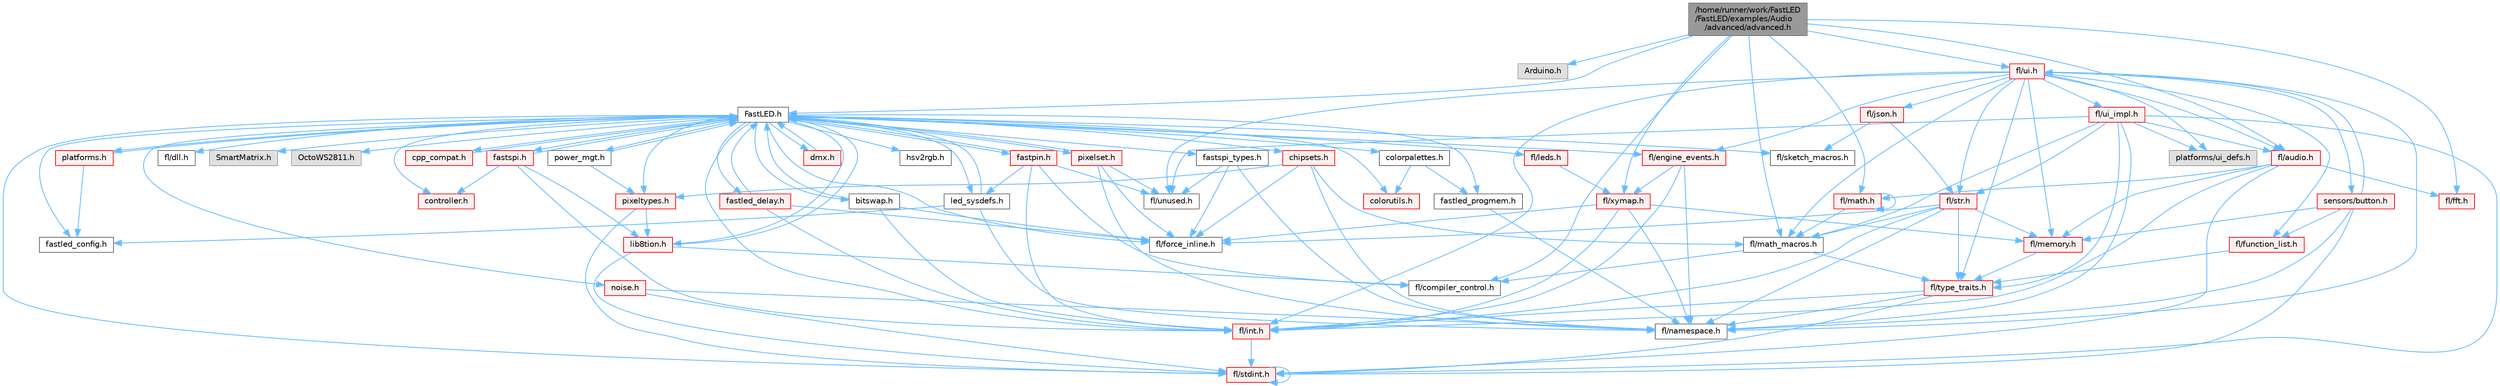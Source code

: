 digraph "/home/runner/work/FastLED/FastLED/examples/Audio/advanced/advanced.h"
{
 // INTERACTIVE_SVG=YES
 // LATEX_PDF_SIZE
  bgcolor="transparent";
  edge [fontname=Helvetica,fontsize=10,labelfontname=Helvetica,labelfontsize=10];
  node [fontname=Helvetica,fontsize=10,shape=box,height=0.2,width=0.4];
  Node1 [id="Node000001",label="/home/runner/work/FastLED\l/FastLED/examples/Audio\l/advanced/advanced.h",height=0.2,width=0.4,color="gray40", fillcolor="grey60", style="filled", fontcolor="black",tooltip=" "];
  Node1 -> Node2 [id="edge1_Node000001_Node000002",color="steelblue1",style="solid",tooltip=" "];
  Node2 [id="Node000002",label="Arduino.h",height=0.2,width=0.4,color="grey60", fillcolor="#E0E0E0", style="filled",tooltip=" "];
  Node1 -> Node3 [id="edge2_Node000001_Node000003",color="steelblue1",style="solid",tooltip=" "];
  Node3 [id="Node000003",label="FastLED.h",height=0.2,width=0.4,color="grey40", fillcolor="white", style="filled",URL="$db/d97/_fast_l_e_d_8h.html",tooltip="central include file for FastLED, defines the CFastLED class/object"];
  Node3 -> Node4 [id="edge3_Node000003_Node000004",color="steelblue1",style="solid",tooltip=" "];
  Node4 [id="Node000004",label="fl/stdint.h",height=0.2,width=0.4,color="red", fillcolor="#FFF0F0", style="filled",URL="$df/dd8/stdint_8h.html",tooltip=" "];
  Node4 -> Node4 [id="edge4_Node000004_Node000004",color="steelblue1",style="solid",tooltip=" "];
  Node3 -> Node6 [id="edge5_Node000003_Node000006",color="steelblue1",style="solid",tooltip=" "];
  Node6 [id="Node000006",label="fl/dll.h",height=0.2,width=0.4,color="grey40", fillcolor="white", style="filled",URL="$d3/d4b/dll_8h.html",tooltip="FastLED dynamic library interface - lightweight header for external callers."];
  Node3 -> Node7 [id="edge6_Node000003_Node000007",color="steelblue1",style="solid",tooltip=" "];
  Node7 [id="Node000007",label="SmartMatrix.h",height=0.2,width=0.4,color="grey60", fillcolor="#E0E0E0", style="filled",tooltip=" "];
  Node3 -> Node8 [id="edge7_Node000003_Node000008",color="steelblue1",style="solid",tooltip=" "];
  Node8 [id="Node000008",label="OctoWS2811.h",height=0.2,width=0.4,color="grey60", fillcolor="#E0E0E0", style="filled",tooltip=" "];
  Node3 -> Node9 [id="edge8_Node000003_Node000009",color="steelblue1",style="solid",tooltip=" "];
  Node9 [id="Node000009",label="fl/force_inline.h",height=0.2,width=0.4,color="grey40", fillcolor="white", style="filled",URL="$d4/d64/force__inline_8h.html",tooltip=" "];
  Node3 -> Node10 [id="edge9_Node000003_Node000010",color="steelblue1",style="solid",tooltip=" "];
  Node10 [id="Node000010",label="cpp_compat.h",height=0.2,width=0.4,color="red", fillcolor="#FFF0F0", style="filled",URL="$d9/d13/cpp__compat_8h.html",tooltip="Compatibility functions based on C++ version."];
  Node10 -> Node3 [id="edge10_Node000010_Node000003",color="steelblue1",style="solid",tooltip=" "];
  Node3 -> Node12 [id="edge11_Node000003_Node000012",color="steelblue1",style="solid",tooltip=" "];
  Node12 [id="Node000012",label="fastled_config.h",height=0.2,width=0.4,color="grey40", fillcolor="white", style="filled",URL="$d5/d11/fastled__config_8h.html",tooltip="Contains definitions that can be used to configure FastLED at compile time."];
  Node3 -> Node13 [id="edge12_Node000003_Node000013",color="steelblue1",style="solid",tooltip=" "];
  Node13 [id="Node000013",label="led_sysdefs.h",height=0.2,width=0.4,color="grey40", fillcolor="white", style="filled",URL="$d9/d3e/led__sysdefs_8h.html",tooltip="Determines which platform system definitions to include."];
  Node13 -> Node3 [id="edge13_Node000013_Node000003",color="steelblue1",style="solid",tooltip=" "];
  Node13 -> Node12 [id="edge14_Node000013_Node000012",color="steelblue1",style="solid",tooltip=" "];
  Node13 -> Node14 [id="edge15_Node000013_Node000014",color="steelblue1",style="solid",tooltip=" "];
  Node14 [id="Node000014",label="fl/namespace.h",height=0.2,width=0.4,color="grey40", fillcolor="white", style="filled",URL="$df/d2a/namespace_8h.html",tooltip="Implements the FastLED namespace macros."];
  Node3 -> Node15 [id="edge16_Node000003_Node000015",color="steelblue1",style="solid",tooltip=" "];
  Node15 [id="Node000015",label="fastled_delay.h",height=0.2,width=0.4,color="red", fillcolor="#FFF0F0", style="filled",URL="$d0/da8/fastled__delay_8h.html",tooltip="Utility functions and classes for managing delay cycles."];
  Node15 -> Node3 [id="edge17_Node000015_Node000003",color="steelblue1",style="solid",tooltip=" "];
  Node15 -> Node9 [id="edge18_Node000015_Node000009",color="steelblue1",style="solid",tooltip=" "];
  Node15 -> Node17 [id="edge19_Node000015_Node000017",color="steelblue1",style="solid",tooltip=" "];
  Node17 [id="Node000017",label="fl/int.h",height=0.2,width=0.4,color="red", fillcolor="#FFF0F0", style="filled",URL="$d3/d7e/int_8h.html",tooltip=" "];
  Node17 -> Node4 [id="edge20_Node000017_Node000004",color="steelblue1",style="solid",tooltip=" "];
  Node3 -> Node19 [id="edge21_Node000003_Node000019",color="steelblue1",style="solid",tooltip=" "];
  Node19 [id="Node000019",label="bitswap.h",height=0.2,width=0.4,color="grey40", fillcolor="white", style="filled",URL="$de/ded/bitswap_8h.html",tooltip="Functions for doing a rotation of bits/bytes used by parallel output."];
  Node19 -> Node3 [id="edge22_Node000019_Node000003",color="steelblue1",style="solid",tooltip=" "];
  Node19 -> Node9 [id="edge23_Node000019_Node000009",color="steelblue1",style="solid",tooltip=" "];
  Node19 -> Node17 [id="edge24_Node000019_Node000017",color="steelblue1",style="solid",tooltip=" "];
  Node3 -> Node20 [id="edge25_Node000003_Node000020",color="steelblue1",style="solid",tooltip=" "];
  Node20 [id="Node000020",label="controller.h",height=0.2,width=0.4,color="red", fillcolor="#FFF0F0", style="filled",URL="$d2/dd9/controller_8h.html",tooltip="deprecated: base definitions used by led controllers for writing out led data"];
  Node3 -> Node118 [id="edge26_Node000003_Node000118",color="steelblue1",style="solid",tooltip=" "];
  Node118 [id="Node000118",label="fastpin.h",height=0.2,width=0.4,color="red", fillcolor="#FFF0F0", style="filled",URL="$db/d65/fastpin_8h.html",tooltip="Class base definitions for defining fast pin access."];
  Node118 -> Node3 [id="edge27_Node000118_Node000003",color="steelblue1",style="solid",tooltip=" "];
  Node118 -> Node26 [id="edge28_Node000118_Node000026",color="steelblue1",style="solid",tooltip=" "];
  Node26 [id="Node000026",label="fl/compiler_control.h",height=0.2,width=0.4,color="grey40", fillcolor="white", style="filled",URL="$d4/d54/compiler__control_8h.html",tooltip=" "];
  Node118 -> Node13 [id="edge29_Node000118_Node000013",color="steelblue1",style="solid",tooltip=" "];
  Node118 -> Node55 [id="edge30_Node000118_Node000055",color="steelblue1",style="solid",tooltip=" "];
  Node55 [id="Node000055",label="fl/unused.h",height=0.2,width=0.4,color="grey40", fillcolor="white", style="filled",URL="$d8/d4b/unused_8h.html",tooltip=" "];
  Node118 -> Node17 [id="edge31_Node000118_Node000017",color="steelblue1",style="solid",tooltip=" "];
  Node3 -> Node119 [id="edge32_Node000003_Node000119",color="steelblue1",style="solid",tooltip=" "];
  Node119 [id="Node000119",label="fastspi_types.h",height=0.2,width=0.4,color="grey40", fillcolor="white", style="filled",URL="$d2/ddb/fastspi__types_8h.html",tooltip="Data types and constants used by SPI interfaces."];
  Node119 -> Node9 [id="edge33_Node000119_Node000009",color="steelblue1",style="solid",tooltip=" "];
  Node119 -> Node14 [id="edge34_Node000119_Node000014",color="steelblue1",style="solid",tooltip=" "];
  Node119 -> Node55 [id="edge35_Node000119_Node000055",color="steelblue1",style="solid",tooltip=" "];
  Node3 -> Node120 [id="edge36_Node000003_Node000120",color="steelblue1",style="solid",tooltip=" "];
  Node120 [id="Node000120",label="dmx.h",height=0.2,width=0.4,color="red", fillcolor="#FFF0F0", style="filled",URL="$d3/de1/dmx_8h.html",tooltip="Defines the DMX512-based LED controllers."];
  Node120 -> Node3 [id="edge37_Node000120_Node000003",color="steelblue1",style="solid",tooltip=" "];
  Node3 -> Node123 [id="edge38_Node000003_Node000123",color="steelblue1",style="solid",tooltip=" "];
  Node123 [id="Node000123",label="platforms.h",height=0.2,width=0.4,color="red", fillcolor="#FFF0F0", style="filled",URL="$da/dc9/platforms_8h.html",tooltip="Determines which platforms headers to include."];
  Node123 -> Node3 [id="edge39_Node000123_Node000003",color="steelblue1",style="solid",tooltip=" "];
  Node123 -> Node12 [id="edge40_Node000123_Node000012",color="steelblue1",style="solid",tooltip=" "];
  Node3 -> Node32 [id="edge41_Node000003_Node000032",color="steelblue1",style="solid",tooltip=" "];
  Node32 [id="Node000032",label="fastled_progmem.h",height=0.2,width=0.4,color="grey40", fillcolor="white", style="filled",URL="$df/dab/fastled__progmem_8h.html",tooltip="Wrapper definitions to allow seamless use of PROGMEM in environments that have it."];
  Node32 -> Node14 [id="edge42_Node000032_Node000014",color="steelblue1",style="solid",tooltip=" "];
  Node3 -> Node23 [id="edge43_Node000003_Node000023",color="steelblue1",style="solid",tooltip=" "];
  Node23 [id="Node000023",label="lib8tion.h",height=0.2,width=0.4,color="red", fillcolor="#FFF0F0", style="filled",URL="$df/da5/lib8tion_8h.html",tooltip="Fast, efficient 8-bit math functions specifically designed for high-performance LED programming."];
  Node23 -> Node3 [id="edge44_Node000023_Node000003",color="steelblue1",style="solid",tooltip=" "];
  Node23 -> Node26 [id="edge45_Node000023_Node000026",color="steelblue1",style="solid",tooltip=" "];
  Node23 -> Node4 [id="edge46_Node000023_Node000004",color="steelblue1",style="solid",tooltip=" "];
  Node3 -> Node22 [id="edge47_Node000003_Node000022",color="steelblue1",style="solid",tooltip=" "];
  Node22 [id="Node000022",label="pixeltypes.h",height=0.2,width=0.4,color="red", fillcolor="#FFF0F0", style="filled",URL="$d2/dba/pixeltypes_8h.html",tooltip="Includes defintions for RGB and HSV pixels."];
  Node22 -> Node4 [id="edge48_Node000022_Node000004",color="steelblue1",style="solid",tooltip=" "];
  Node22 -> Node23 [id="edge49_Node000022_Node000023",color="steelblue1",style="solid",tooltip=" "];
  Node3 -> Node79 [id="edge50_Node000003_Node000079",color="steelblue1",style="solid",tooltip=" "];
  Node79 [id="Node000079",label="hsv2rgb.h",height=0.2,width=0.4,color="grey40", fillcolor="white", style="filled",URL="$de/d9a/hsv2rgb_8h.html",tooltip="Functions to convert from the HSV colorspace to the RGB colorspace."];
  Node3 -> Node125 [id="edge51_Node000003_Node000125",color="steelblue1",style="solid",tooltip=" "];
  Node125 [id="Node000125",label="colorutils.h",height=0.2,width=0.4,color="red", fillcolor="#FFF0F0", style="filled",URL="$d1/dfb/colorutils_8h.html",tooltip=" "];
  Node3 -> Node130 [id="edge52_Node000003_Node000130",color="steelblue1",style="solid",tooltip=" "];
  Node130 [id="Node000130",label="pixelset.h",height=0.2,width=0.4,color="red", fillcolor="#FFF0F0", style="filled",URL="$d4/d46/pixelset_8h.html",tooltip="Declares classes for managing logical groups of LEDs."];
  Node130 -> Node9 [id="edge53_Node000130_Node000009",color="steelblue1",style="solid",tooltip=" "];
  Node130 -> Node14 [id="edge54_Node000130_Node000014",color="steelblue1",style="solid",tooltip=" "];
  Node130 -> Node55 [id="edge55_Node000130_Node000055",color="steelblue1",style="solid",tooltip=" "];
  Node130 -> Node3 [id="edge56_Node000130_Node000003",color="steelblue1",style="solid",tooltip=" "];
  Node3 -> Node131 [id="edge57_Node000003_Node000131",color="steelblue1",style="solid",tooltip=" "];
  Node131 [id="Node000131",label="colorpalettes.h",height=0.2,width=0.4,color="grey40", fillcolor="white", style="filled",URL="$dc/dcc/colorpalettes_8h.html",tooltip="Declarations for the predefined color palettes supplied by FastLED."];
  Node131 -> Node125 [id="edge58_Node000131_Node000125",color="steelblue1",style="solid",tooltip=" "];
  Node131 -> Node32 [id="edge59_Node000131_Node000032",color="steelblue1",style="solid",tooltip=" "];
  Node3 -> Node132 [id="edge60_Node000003_Node000132",color="steelblue1",style="solid",tooltip=" "];
  Node132 [id="Node000132",label="noise.h",height=0.2,width=0.4,color="red", fillcolor="#FFF0F0", style="filled",URL="$d1/d31/noise_8h.html",tooltip="Functions to generate and fill arrays with noise."];
  Node132 -> Node4 [id="edge61_Node000132_Node000004",color="steelblue1",style="solid",tooltip=" "];
  Node132 -> Node14 [id="edge62_Node000132_Node000014",color="steelblue1",style="solid",tooltip=" "];
  Node3 -> Node133 [id="edge63_Node000003_Node000133",color="steelblue1",style="solid",tooltip=" "];
  Node133 [id="Node000133",label="power_mgt.h",height=0.2,width=0.4,color="grey40", fillcolor="white", style="filled",URL="$dc/d5b/power__mgt_8h.html",tooltip="Functions to limit the power used by FastLED."];
  Node133 -> Node3 [id="edge64_Node000133_Node000003",color="steelblue1",style="solid",tooltip=" "];
  Node133 -> Node22 [id="edge65_Node000133_Node000022",color="steelblue1",style="solid",tooltip=" "];
  Node3 -> Node134 [id="edge66_Node000003_Node000134",color="steelblue1",style="solid",tooltip=" "];
  Node134 [id="Node000134",label="fastspi.h",height=0.2,width=0.4,color="red", fillcolor="#FFF0F0", style="filled",URL="$d6/ddc/fastspi_8h.html",tooltip="Serial peripheral interface (SPI) definitions per platform."];
  Node134 -> Node3 [id="edge67_Node000134_Node000003",color="steelblue1",style="solid",tooltip=" "];
  Node134 -> Node20 [id="edge68_Node000134_Node000020",color="steelblue1",style="solid",tooltip=" "];
  Node134 -> Node23 [id="edge69_Node000134_Node000023",color="steelblue1",style="solid",tooltip=" "];
  Node134 -> Node17 [id="edge70_Node000134_Node000017",color="steelblue1",style="solid",tooltip=" "];
  Node3 -> Node136 [id="edge71_Node000003_Node000136",color="steelblue1",style="solid",tooltip=" "];
  Node136 [id="Node000136",label="chipsets.h",height=0.2,width=0.4,color="red", fillcolor="#FFF0F0", style="filled",URL="$db/d66/chipsets_8h.html",tooltip="Contains the bulk of the definitions for the various LED chipsets supported."];
  Node136 -> Node22 [id="edge72_Node000136_Node000022",color="steelblue1",style="solid",tooltip=" "];
  Node136 -> Node9 [id="edge73_Node000136_Node000009",color="steelblue1",style="solid",tooltip=" "];
  Node136 -> Node14 [id="edge74_Node000136_Node000014",color="steelblue1",style="solid",tooltip=" "];
  Node136 -> Node39 [id="edge75_Node000136_Node000039",color="steelblue1",style="solid",tooltip=" "];
  Node39 [id="Node000039",label="fl/math_macros.h",height=0.2,width=0.4,color="grey40", fillcolor="white", style="filled",URL="$d8/db8/math__macros_8h.html",tooltip=" "];
  Node39 -> Node26 [id="edge76_Node000039_Node000026",color="steelblue1",style="solid",tooltip=" "];
  Node39 -> Node40 [id="edge77_Node000039_Node000040",color="steelblue1",style="solid",tooltip=" "];
  Node40 [id="Node000040",label="fl/type_traits.h",height=0.2,width=0.4,color="red", fillcolor="#FFF0F0", style="filled",URL="$df/d63/type__traits_8h.html",tooltip=" "];
  Node40 -> Node4 [id="edge78_Node000040_Node000004",color="steelblue1",style="solid",tooltip=" "];
  Node40 -> Node14 [id="edge79_Node000040_Node000014",color="steelblue1",style="solid",tooltip=" "];
  Node40 -> Node17 [id="edge80_Node000040_Node000017",color="steelblue1",style="solid",tooltip=" "];
  Node3 -> Node94 [id="edge81_Node000003_Node000094",color="steelblue1",style="solid",tooltip=" "];
  Node94 [id="Node000094",label="fl/engine_events.h",height=0.2,width=0.4,color="red", fillcolor="#FFF0F0", style="filled",URL="$db/dc0/engine__events_8h.html",tooltip=" "];
  Node94 -> Node14 [id="edge82_Node000094_Node000014",color="steelblue1",style="solid",tooltip=" "];
  Node94 -> Node115 [id="edge83_Node000094_Node000115",color="steelblue1",style="solid",tooltip=" "];
  Node115 [id="Node000115",label="fl/xymap.h",height=0.2,width=0.4,color="red", fillcolor="#FFF0F0", style="filled",URL="$da/d61/xymap_8h.html",tooltip=" "];
  Node115 -> Node17 [id="edge84_Node000115_Node000017",color="steelblue1",style="solid",tooltip=" "];
  Node115 -> Node14 [id="edge85_Node000115_Node000014",color="steelblue1",style="solid",tooltip=" "];
  Node115 -> Node9 [id="edge86_Node000115_Node000009",color="steelblue1",style="solid",tooltip=" "];
  Node115 -> Node42 [id="edge87_Node000115_Node000042",color="steelblue1",style="solid",tooltip=" "];
  Node42 [id="Node000042",label="fl/memory.h",height=0.2,width=0.4,color="red", fillcolor="#FFF0F0", style="filled",URL="$dc/d18/memory_8h.html",tooltip=" "];
  Node42 -> Node40 [id="edge88_Node000042_Node000040",color="steelblue1",style="solid",tooltip=" "];
  Node94 -> Node17 [id="edge89_Node000094_Node000017",color="steelblue1",style="solid",tooltip=" "];
  Node3 -> Node138 [id="edge90_Node000003_Node000138",color="steelblue1",style="solid",tooltip=" "];
  Node138 [id="Node000138",label="fl/leds.h",height=0.2,width=0.4,color="red", fillcolor="#FFF0F0", style="filled",URL="$da/d78/leds_8h.html",tooltip=" "];
  Node138 -> Node115 [id="edge91_Node000138_Node000115",color="steelblue1",style="solid",tooltip=" "];
  Node3 -> Node17 [id="edge92_Node000003_Node000017",color="steelblue1",style="solid",tooltip=" "];
  Node3 -> Node111 [id="edge93_Node000003_Node000111",color="steelblue1",style="solid",tooltip=" "];
  Node111 [id="Node000111",label="fl/sketch_macros.h",height=0.2,width=0.4,color="grey40", fillcolor="white", style="filled",URL="$d1/dbc/sketch__macros_8h.html",tooltip=" "];
  Node1 -> Node139 [id="edge94_Node000001_Node000139",color="steelblue1",style="solid",tooltip=" "];
  Node139 [id="Node000139",label="fl/ui.h",height=0.2,width=0.4,color="red", fillcolor="#FFF0F0", style="filled",URL="$d9/d3b/ui_8h.html",tooltip=" "];
  Node139 -> Node14 [id="edge95_Node000139_Node000014",color="steelblue1",style="solid",tooltip=" "];
  Node139 -> Node42 [id="edge96_Node000139_Node000042",color="steelblue1",style="solid",tooltip=" "];
  Node139 -> Node105 [id="edge97_Node000139_Node000105",color="steelblue1",style="solid",tooltip=" "];
  Node105 [id="Node000105",label="fl/json.h",height=0.2,width=0.4,color="red", fillcolor="#FFF0F0", style="filled",URL="$d7/d91/fl_2json_8h.html",tooltip="FastLED's Elegant JSON Library: fl::Json"];
  Node105 -> Node34 [id="edge98_Node000105_Node000034",color="steelblue1",style="solid",tooltip=" "];
  Node34 [id="Node000034",label="fl/str.h",height=0.2,width=0.4,color="red", fillcolor="#FFF0F0", style="filled",URL="$d1/d93/str_8h.html",tooltip=" "];
  Node34 -> Node17 [id="edge99_Node000034_Node000017",color="steelblue1",style="solid",tooltip=" "];
  Node34 -> Node39 [id="edge100_Node000034_Node000039",color="steelblue1",style="solid",tooltip=" "];
  Node34 -> Node14 [id="edge101_Node000034_Node000014",color="steelblue1",style="solid",tooltip=" "];
  Node34 -> Node42 [id="edge102_Node000034_Node000042",color="steelblue1",style="solid",tooltip=" "];
  Node34 -> Node40 [id="edge103_Node000034_Node000040",color="steelblue1",style="solid",tooltip=" "];
  Node34 -> Node9 [id="edge104_Node000034_Node000009",color="steelblue1",style="solid",tooltip=" "];
  Node105 -> Node111 [id="edge105_Node000105_Node000111",color="steelblue1",style="solid",tooltip=" "];
  Node139 -> Node34 [id="edge106_Node000139_Node000034",color="steelblue1",style="solid",tooltip=" "];
  Node139 -> Node17 [id="edge107_Node000139_Node000017",color="steelblue1",style="solid",tooltip=" "];
  Node139 -> Node140 [id="edge108_Node000139_Node000140",color="steelblue1",style="solid",tooltip=" "];
  Node140 [id="Node000140",label="fl/audio.h",height=0.2,width=0.4,color="red", fillcolor="#FFF0F0", style="filled",URL="$da/d09/audio_8h.html",tooltip=" "];
  Node140 -> Node141 [id="edge109_Node000140_Node000141",color="steelblue1",style="solid",tooltip=" "];
  Node141 [id="Node000141",label="fl/fft.h",height=0.2,width=0.4,color="red", fillcolor="#FFF0F0", style="filled",URL="$d7/d76/fft_8h.html",tooltip=" "];
  Node140 -> Node36 [id="edge110_Node000140_Node000036",color="steelblue1",style="solid",tooltip=" "];
  Node36 [id="Node000036",label="fl/math.h",height=0.2,width=0.4,color="red", fillcolor="#FFF0F0", style="filled",URL="$df/db1/math_8h.html",tooltip=" "];
  Node36 -> Node36 [id="edge111_Node000036_Node000036",color="steelblue1",style="solid",tooltip=" "];
  Node36 -> Node39 [id="edge112_Node000036_Node000039",color="steelblue1",style="solid",tooltip=" "];
  Node140 -> Node42 [id="edge113_Node000140_Node000042",color="steelblue1",style="solid",tooltip=" "];
  Node140 -> Node17 [id="edge114_Node000140_Node000017",color="steelblue1",style="solid",tooltip=" "];
  Node140 -> Node4 [id="edge115_Node000140_Node000004",color="steelblue1",style="solid",tooltip=" "];
  Node139 -> Node94 [id="edge116_Node000139_Node000094",color="steelblue1",style="solid",tooltip=" "];
  Node139 -> Node142 [id="edge117_Node000139_Node000142",color="steelblue1",style="solid",tooltip=" "];
  Node142 [id="Node000142",label="fl/function_list.h",height=0.2,width=0.4,color="red", fillcolor="#FFF0F0", style="filled",URL="$d0/d64/function__list_8h.html",tooltip=" "];
  Node142 -> Node40 [id="edge118_Node000142_Node000040",color="steelblue1",style="solid",tooltip=" "];
  Node139 -> Node39 [id="edge119_Node000139_Node000039",color="steelblue1",style="solid",tooltip=" "];
  Node139 -> Node40 [id="edge120_Node000139_Node000040",color="steelblue1",style="solid",tooltip=" "];
  Node139 -> Node143 [id="edge121_Node000139_Node000143",color="steelblue1",style="solid",tooltip=" "];
  Node143 [id="Node000143",label="fl/ui_impl.h",height=0.2,width=0.4,color="red", fillcolor="#FFF0F0", style="filled",URL="$d6/dc0/ui__impl_8h.html",tooltip=" "];
  Node143 -> Node4 [id="edge122_Node000143_Node000004",color="steelblue1",style="solid",tooltip=" "];
  Node143 -> Node140 [id="edge123_Node000143_Node000140",color="steelblue1",style="solid",tooltip=" "];
  Node143 -> Node39 [id="edge124_Node000143_Node000039",color="steelblue1",style="solid",tooltip=" "];
  Node143 -> Node14 [id="edge125_Node000143_Node000014",color="steelblue1",style="solid",tooltip=" "];
  Node143 -> Node34 [id="edge126_Node000143_Node000034",color="steelblue1",style="solid",tooltip=" "];
  Node143 -> Node40 [id="edge127_Node000143_Node000040",color="steelblue1",style="solid",tooltip=" "];
  Node143 -> Node55 [id="edge128_Node000143_Node000055",color="steelblue1",style="solid",tooltip=" "];
  Node143 -> Node144 [id="edge129_Node000143_Node000144",color="steelblue1",style="solid",tooltip=" "];
  Node144 [id="Node000144",label="platforms/ui_defs.h",height=0.2,width=0.4,color="grey60", fillcolor="#E0E0E0", style="filled",tooltip=" "];
  Node139 -> Node55 [id="edge130_Node000139_Node000055",color="steelblue1",style="solid",tooltip=" "];
  Node139 -> Node144 [id="edge131_Node000139_Node000144",color="steelblue1",style="solid",tooltip=" "];
  Node139 -> Node145 [id="edge132_Node000139_Node000145",color="steelblue1",style="solid",tooltip=" "];
  Node145 [id="Node000145",label="sensors/button.h",height=0.2,width=0.4,color="red", fillcolor="#FFF0F0", style="filled",URL="$d7/d0e/button_8h.html",tooltip=" "];
  Node145 -> Node4 [id="edge133_Node000145_Node000004",color="steelblue1",style="solid",tooltip=" "];
  Node145 -> Node142 [id="edge134_Node000145_Node000142",color="steelblue1",style="solid",tooltip=" "];
  Node145 -> Node14 [id="edge135_Node000145_Node000014",color="steelblue1",style="solid",tooltip=" "];
  Node145 -> Node42 [id="edge136_Node000145_Node000042",color="steelblue1",style="solid",tooltip=" "];
  Node145 -> Node139 [id="edge137_Node000145_Node000139",color="steelblue1",style="solid",tooltip=" "];
  Node1 -> Node140 [id="edge138_Node000001_Node000140",color="steelblue1",style="solid",tooltip=" "];
  Node1 -> Node141 [id="edge139_Node000001_Node000141",color="steelblue1",style="solid",tooltip=" "];
  Node1 -> Node115 [id="edge140_Node000001_Node000115",color="steelblue1",style="solid",tooltip=" "];
  Node1 -> Node36 [id="edge141_Node000001_Node000036",color="steelblue1",style="solid",tooltip=" "];
  Node1 -> Node39 [id="edge142_Node000001_Node000039",color="steelblue1",style="solid",tooltip=" "];
  Node1 -> Node26 [id="edge143_Node000001_Node000026",color="steelblue1",style="solid",tooltip=" "];
}
